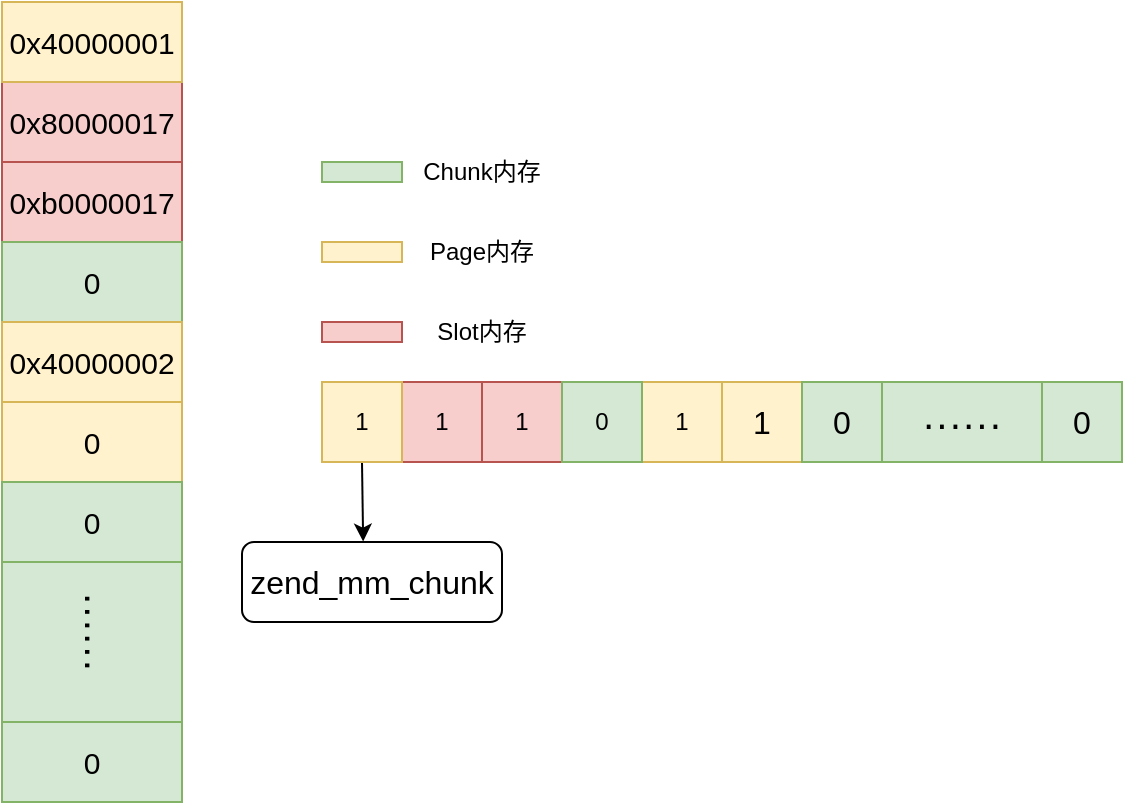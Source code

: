 <mxfile>
    <diagram id="4Jze_hzFDNwxFae50Id3" name="第 1 页">
        <mxGraphModel dx="1041" dy="776" grid="1" gridSize="10" guides="1" tooltips="1" connect="1" arrows="1" fold="1" page="1" pageScale="1" pageWidth="827" pageHeight="1169" math="0" shadow="0">
            <root>
                <mxCell id="oKTXekkRCpzwNlFi2FN4-0"/>
                <mxCell id="oKTXekkRCpzwNlFi2FN4-1" parent="oKTXekkRCpzwNlFi2FN4-0"/>
                <mxCell id="1iDzuO-TrrPiDx_5uFJy-0" value="" style="rounded=0;whiteSpace=wrap;html=1;fillColor=#d5e8d4;strokeColor=#82b366;" vertex="1" parent="oKTXekkRCpzwNlFi2FN4-1">
                    <mxGeometry x="320" y="360" width="240" height="40" as="geometry"/>
                </mxCell>
                <mxCell id="1iDzuO-TrrPiDx_5uFJy-1" value="" style="rounded=0;whiteSpace=wrap;html=1;fillColor=#d5e8d4;strokeColor=#82b366;" vertex="1" parent="oKTXekkRCpzwNlFi2FN4-1">
                    <mxGeometry x="280" y="250" width="40" height="10" as="geometry"/>
                </mxCell>
                <mxCell id="1iDzuO-TrrPiDx_5uFJy-2" value="1" style="rounded=0;whiteSpace=wrap;html=1;fillColor=#f8cecc;strokeColor=#b85450;" vertex="1" parent="oKTXekkRCpzwNlFi2FN4-1">
                    <mxGeometry x="320" y="360" width="40" height="40" as="geometry"/>
                </mxCell>
                <mxCell id="1iDzuO-TrrPiDx_5uFJy-3" value="1" style="rounded=0;whiteSpace=wrap;html=1;fillColor=#f8cecc;strokeColor=#b85450;" vertex="1" parent="oKTXekkRCpzwNlFi2FN4-1">
                    <mxGeometry x="360" y="360" width="40" height="40" as="geometry"/>
                </mxCell>
                <mxCell id="1iDzuO-TrrPiDx_5uFJy-4" value="1" style="rounded=0;whiteSpace=wrap;html=1;fillColor=#fff2cc;strokeColor=#d6b656;" vertex="1" parent="oKTXekkRCpzwNlFi2FN4-1">
                    <mxGeometry x="440" y="360" width="40" height="40" as="geometry"/>
                </mxCell>
                <mxCell id="1iDzuO-TrrPiDx_5uFJy-5" value="Chunk内存" style="text;html=1;strokeColor=none;fillColor=none;align=center;verticalAlign=middle;whiteSpace=wrap;rounded=0;" vertex="1" parent="oKTXekkRCpzwNlFi2FN4-1">
                    <mxGeometry x="300" y="240" width="120" height="30" as="geometry"/>
                </mxCell>
                <mxCell id="1iDzuO-TrrPiDx_5uFJy-6" value="" style="rounded=0;whiteSpace=wrap;html=1;fillColor=#f8cecc;strokeColor=#b85450;" vertex="1" parent="oKTXekkRCpzwNlFi2FN4-1">
                    <mxGeometry x="280" y="330" width="40" height="10" as="geometry"/>
                </mxCell>
                <mxCell id="1iDzuO-TrrPiDx_5uFJy-7" value="" style="rounded=0;whiteSpace=wrap;html=1;fillColor=#fff2cc;strokeColor=#d6b656;" vertex="1" parent="oKTXekkRCpzwNlFi2FN4-1">
                    <mxGeometry x="280" y="290" width="40" height="10" as="geometry"/>
                </mxCell>
                <mxCell id="1iDzuO-TrrPiDx_5uFJy-8" value="Page内存" style="text;html=1;strokeColor=none;fillColor=none;align=center;verticalAlign=middle;whiteSpace=wrap;rounded=0;" vertex="1" parent="oKTXekkRCpzwNlFi2FN4-1">
                    <mxGeometry x="300" y="280" width="120" height="30" as="geometry"/>
                </mxCell>
                <mxCell id="1iDzuO-TrrPiDx_5uFJy-9" value="Slot内存" style="text;html=1;strokeColor=none;fillColor=none;align=center;verticalAlign=middle;whiteSpace=wrap;rounded=0;" vertex="1" parent="oKTXekkRCpzwNlFi2FN4-1">
                    <mxGeometry x="300" y="320" width="120" height="30" as="geometry"/>
                </mxCell>
                <mxCell id="1iDzuO-TrrPiDx_5uFJy-10" value="" style="rounded=0;whiteSpace=wrap;html=1;" vertex="1" parent="oKTXekkRCpzwNlFi2FN4-1">
                    <mxGeometry x="120" y="210" width="80" height="240" as="geometry"/>
                </mxCell>
                <mxCell id="1iDzuO-TrrPiDx_5uFJy-11" value="&lt;font style=&quot;font-size: 15px&quot;&gt;0x80000017&lt;/font&gt;" style="rounded=0;whiteSpace=wrap;html=1;fillColor=#f8cecc;strokeColor=#b85450;" vertex="1" parent="oKTXekkRCpzwNlFi2FN4-1">
                    <mxGeometry x="120" y="210" width="90" height="40" as="geometry"/>
                </mxCell>
                <mxCell id="1iDzuO-TrrPiDx_5uFJy-12" value="0xb0000017" style="rounded=0;whiteSpace=wrap;html=1;fontSize=15;fillColor=#f8cecc;strokeColor=#b85450;" vertex="1" parent="oKTXekkRCpzwNlFi2FN4-1">
                    <mxGeometry x="120" y="250" width="90" height="40" as="geometry"/>
                </mxCell>
                <mxCell id="1iDzuO-TrrPiDx_5uFJy-13" value="0" style="rounded=0;whiteSpace=wrap;html=1;fontSize=15;fillColor=#d5e8d4;strokeColor=#82b366;" vertex="1" parent="oKTXekkRCpzwNlFi2FN4-1">
                    <mxGeometry x="120" y="290" width="90" height="40" as="geometry"/>
                </mxCell>
                <mxCell id="1iDzuO-TrrPiDx_5uFJy-14" value="0x40000002" style="rounded=0;whiteSpace=wrap;html=1;fontSize=15;fillColor=#fff2cc;strokeColor=#d6b656;" vertex="1" parent="oKTXekkRCpzwNlFi2FN4-1">
                    <mxGeometry x="120" y="330" width="90" height="40" as="geometry"/>
                </mxCell>
                <mxCell id="1iDzuO-TrrPiDx_5uFJy-15" value="0" style="rounded=0;whiteSpace=wrap;html=1;fontSize=15;fillColor=#fff2cc;strokeColor=#d6b656;" vertex="1" parent="oKTXekkRCpzwNlFi2FN4-1">
                    <mxGeometry x="120" y="370" width="90" height="40" as="geometry"/>
                </mxCell>
                <mxCell id="1iDzuO-TrrPiDx_5uFJy-16" value="0" style="rounded=0;whiteSpace=wrap;html=1;fontSize=15;fillColor=#d5e8d4;strokeColor=#82b366;" vertex="1" parent="oKTXekkRCpzwNlFi2FN4-1">
                    <mxGeometry x="120" y="410" width="90" height="40" as="geometry"/>
                </mxCell>
                <mxCell id="1iDzuO-TrrPiDx_5uFJy-17" value="1" style="whiteSpace=wrap;html=1;aspect=fixed;fontSize=16;fillColor=#fff2cc;strokeColor=#d6b656;" vertex="1" parent="oKTXekkRCpzwNlFi2FN4-1">
                    <mxGeometry x="480" y="360" width="40" height="40" as="geometry"/>
                </mxCell>
                <mxCell id="1iDzuO-TrrPiDx_5uFJy-18" value="0" style="rounded=0;whiteSpace=wrap;html=1;fillColor=#d5e8d4;strokeColor=#82b366;" vertex="1" parent="oKTXekkRCpzwNlFi2FN4-1">
                    <mxGeometry x="400" y="360" width="40" height="40" as="geometry"/>
                </mxCell>
                <mxCell id="1iDzuO-TrrPiDx_5uFJy-19" value="0" style="whiteSpace=wrap;html=1;aspect=fixed;fontSize=16;fillColor=#d5e8d4;strokeColor=#82b366;" vertex="1" parent="oKTXekkRCpzwNlFi2FN4-1">
                    <mxGeometry x="520" y="360" width="40" height="40" as="geometry"/>
                </mxCell>
                <mxCell id="1iDzuO-TrrPiDx_5uFJy-20" style="edgeStyle=none;html=1;exitX=0.5;exitY=1;exitDx=0;exitDy=0;entryX=0.466;entryY=-0.005;entryDx=0;entryDy=0;entryPerimeter=0;fontSize=16;" edge="1" parent="oKTXekkRCpzwNlFi2FN4-1" source="1iDzuO-TrrPiDx_5uFJy-21" target="1iDzuO-TrrPiDx_5uFJy-23">
                    <mxGeometry relative="1" as="geometry"/>
                </mxCell>
                <mxCell id="1iDzuO-TrrPiDx_5uFJy-21" value="1" style="rounded=0;whiteSpace=wrap;html=1;fillColor=#fff2cc;strokeColor=#d6b656;" vertex="1" parent="oKTXekkRCpzwNlFi2FN4-1">
                    <mxGeometry x="280" y="360" width="40" height="40" as="geometry"/>
                </mxCell>
                <mxCell id="1iDzuO-TrrPiDx_5uFJy-22" value="0x40000001" style="rounded=0;whiteSpace=wrap;html=1;fontSize=15;fillColor=#fff2cc;strokeColor=#d6b656;" vertex="1" parent="oKTXekkRCpzwNlFi2FN4-1">
                    <mxGeometry x="120" y="170" width="90" height="40" as="geometry"/>
                </mxCell>
                <mxCell id="1iDzuO-TrrPiDx_5uFJy-23" value="zend_mm_chunk" style="rounded=1;whiteSpace=wrap;html=1;fontSize=16;" vertex="1" parent="oKTXekkRCpzwNlFi2FN4-1">
                    <mxGeometry x="240" y="440" width="130" height="40" as="geometry"/>
                </mxCell>
                <mxCell id="1iDzuO-TrrPiDx_5uFJy-24" value="0" style="rounded=0;whiteSpace=wrap;html=1;fontSize=15;fillColor=#d5e8d4;strokeColor=#82b366;" vertex="1" parent="oKTXekkRCpzwNlFi2FN4-1">
                    <mxGeometry x="120" y="530" width="90" height="40" as="geometry"/>
                </mxCell>
                <mxCell id="1iDzuO-TrrPiDx_5uFJy-25" value="" style="rounded=0;whiteSpace=wrap;html=1;fontSize=16;fillColor=#d5e8d4;strokeColor=#82b366;" vertex="1" parent="oKTXekkRCpzwNlFi2FN4-1">
                    <mxGeometry x="120" y="450" width="90" height="80" as="geometry"/>
                </mxCell>
                <mxCell id="1iDzuO-TrrPiDx_5uFJy-26" value="&lt;font style=&quot;font-size: 20px&quot;&gt;······&lt;/font&gt;" style="text;html=1;strokeColor=none;fillColor=none;align=center;verticalAlign=middle;whiteSpace=wrap;rounded=0;fontSize=16;rotation=90;" vertex="1" parent="oKTXekkRCpzwNlFi2FN4-1">
                    <mxGeometry x="135" y="460" width="60" height="50" as="geometry"/>
                </mxCell>
                <mxCell id="1iDzuO-TrrPiDx_5uFJy-27" value="······" style="rounded=0;whiteSpace=wrap;html=1;fontSize=20;fillColor=#d5e8d4;strokeColor=#82b366;" vertex="1" parent="oKTXekkRCpzwNlFi2FN4-1">
                    <mxGeometry x="560" y="360" width="80" height="40" as="geometry"/>
                </mxCell>
                <mxCell id="1iDzuO-TrrPiDx_5uFJy-28" value="0" style="whiteSpace=wrap;html=1;aspect=fixed;fontSize=16;fillColor=#d5e8d4;strokeColor=#82b366;" vertex="1" parent="oKTXekkRCpzwNlFi2FN4-1">
                    <mxGeometry x="640" y="360" width="40" height="40" as="geometry"/>
                </mxCell>
            </root>
        </mxGraphModel>
    </diagram>
    <diagram id="srqvcAy_XOMKUpoQb4qz" name="第 2 页">
        <mxGraphModel dx="1041" dy="776" grid="1" gridSize="10" guides="1" tooltips="1" connect="1" arrows="1" fold="1" page="1" pageScale="1" pageWidth="827" pageHeight="1169" math="0" shadow="0">
            <root>
                <mxCell id="mBV_9iGOerFN8RgRmnWN-0"/>
                <mxCell id="mBV_9iGOerFN8RgRmnWN-1" parent="mBV_9iGOerFN8RgRmnWN-0"/>
                <mxCell id="ydSMaud5VAtaV8yBInLQ-0" value="&amp;nbsp; &amp;nbsp; &amp;nbsp; &amp;nbsp; &amp;nbsp; &amp;nbsp;······" style="rounded=0;whiteSpace=wrap;html=1;shadow=0;sketch=0;fontFamily=Comic Sans MS;fontSize=15;fontColor=#000000;fillColor=#FFFFFF;" parent="mBV_9iGOerFN8RgRmnWN-1" vertex="1">
                    <mxGeometry x="160" y="360" width="430" height="40" as="geometry"/>
                </mxCell>
                <mxCell id="ydSMaud5VAtaV8yBInLQ-1" value="0" style="rounded=0;whiteSpace=wrap;html=1;shadow=0;sketch=0;fontFamily=Comic Sans MS;fontSize=15;fontColor=#000000;fillColor=#FFFFFF;" parent="mBV_9iGOerFN8RgRmnWN-1" vertex="1">
                    <mxGeometry x="160" y="360" width="40" height="40" as="geometry"/>
                </mxCell>
                <mxCell id="ydSMaud5VAtaV8yBInLQ-2" value="1" style="rounded=0;whiteSpace=wrap;html=1;shadow=0;sketch=0;fontFamily=Comic Sans MS;fontSize=15;fontColor=#000000;fillColor=#FFFFFF;" parent="mBV_9iGOerFN8RgRmnWN-1" vertex="1">
                    <mxGeometry x="200" y="360" width="40" height="40" as="geometry"/>
                </mxCell>
                <mxCell id="ydSMaud5VAtaV8yBInLQ-3" value="0" style="rounded=0;whiteSpace=wrap;html=1;shadow=0;sketch=0;fontFamily=Comic Sans MS;fontSize=15;fontColor=#000000;fillColor=#FFFFFF;" parent="mBV_9iGOerFN8RgRmnWN-1" vertex="1">
                    <mxGeometry x="560" y="360" width="40" height="40" as="geometry"/>
                </mxCell>
                <mxCell id="ydSMaud5VAtaV8yBInLQ-4" value="0" style="rounded=0;whiteSpace=wrap;html=1;shadow=0;sketch=0;fontFamily=Comic Sans MS;fontSize=15;fontColor=#000000;fillColor=#FFFFFF;" parent="mBV_9iGOerFN8RgRmnWN-1" vertex="1">
                    <mxGeometry x="520" y="360" width="40" height="40" as="geometry"/>
                </mxCell>
                <mxCell id="ydSMaud5VAtaV8yBInLQ-5" value="0" style="rounded=0;whiteSpace=wrap;html=1;shadow=0;sketch=0;fontFamily=Comic Sans MS;fontSize=15;fontColor=#000000;fillColor=#FFFFFF;" parent="mBV_9iGOerFN8RgRmnWN-1" vertex="1">
                    <mxGeometry x="240" y="360" width="40" height="40" as="geometry"/>
                </mxCell>
                <mxCell id="ydSMaud5VAtaV8yBInLQ-6" value="0" style="rounded=0;whiteSpace=wrap;html=1;shadow=0;sketch=0;fontFamily=Comic Sans MS;fontSize=15;fontColor=#000000;fillColor=#FFFFFF;" parent="mBV_9iGOerFN8RgRmnWN-1" vertex="1">
                    <mxGeometry x="440" y="360" width="40" height="40" as="geometry"/>
                </mxCell>
                <mxCell id="ydSMaud5VAtaV8yBInLQ-7" value="1" style="rounded=0;whiteSpace=wrap;html=1;shadow=0;sketch=0;fontFamily=Comic Sans MS;fontSize=15;fontColor=#000000;fillColor=#FFFFFF;" parent="mBV_9iGOerFN8RgRmnWN-1" vertex="1">
                    <mxGeometry x="480" y="360" width="40" height="40" as="geometry"/>
                </mxCell>
                <mxCell id="ydSMaud5VAtaV8yBInLQ-8" value="0" style="rounded=0;whiteSpace=wrap;html=1;shadow=0;sketch=0;fontFamily=Comic Sans MS;fontSize=15;fontColor=#000000;fillColor=#FFFFFF;" parent="mBV_9iGOerFN8RgRmnWN-1" vertex="1">
                    <mxGeometry x="280" y="360" width="40" height="40" as="geometry"/>
                </mxCell>
                <mxCell id="ydSMaud5VAtaV8yBInLQ-9" value="ChunkObject-&amp;gt;free_map" style="text;html=1;strokeColor=none;fillColor=none;align=center;verticalAlign=middle;whiteSpace=wrap;rounded=0;shadow=0;sketch=0;fontFamily=Comic Sans MS;fontSize=14;fontColor=#000000;" parent="mBV_9iGOerFN8RgRmnWN-1" vertex="1">
                    <mxGeometry x="280" y="410" width="220" height="40" as="geometry"/>
                </mxCell>
                <mxCell id="ydSMaud5VAtaV8yBInLQ-10" value="1" style="rounded=0;whiteSpace=wrap;html=1;shadow=0;sketch=0;fontFamily=Comic Sans MS;fontSize=15;fontColor=#000000;fillColor=#FFFFFF;" parent="mBV_9iGOerFN8RgRmnWN-1" vertex="1">
                    <mxGeometry x="320" y="360" width="40" height="40" as="geometry"/>
                </mxCell>
                <mxCell id="PNkYK8_hubM2AB65ntFK-0" value="*next" style="rounded=0;whiteSpace=wrap;html=1;fillColor=#fff2cc;strokeColor=#d6b656;" vertex="1" parent="mBV_9iGOerFN8RgRmnWN-1">
                    <mxGeometry x="340" y="130" width="40" height="40" as="geometry"/>
                </mxCell>
                <mxCell id="PNkYK8_hubM2AB65ntFK-1" style="edgeStyle=none;html=1;exitX=1;exitY=0.5;exitDx=0;exitDy=0;entryX=0;entryY=0.5;entryDx=0;entryDy=0;fontSize=15;" edge="1" parent="mBV_9iGOerFN8RgRmnWN-1" source="PNkYK8_hubM2AB65ntFK-2" target="PNkYK8_hubM2AB65ntFK-3">
                    <mxGeometry relative="1" as="geometry"/>
                </mxCell>
                <mxCell id="PNkYK8_hubM2AB65ntFK-2" value="*next" style="rounded=0;whiteSpace=wrap;html=1;fillColor=#fff2cc;strokeColor=#d6b656;" vertex="1" parent="mBV_9iGOerFN8RgRmnWN-1">
                    <mxGeometry x="420" y="130" width="40" height="40" as="geometry"/>
                </mxCell>
                <mxCell id="PNkYK8_hubM2AB65ntFK-3" value="*next" style="rounded=0;whiteSpace=wrap;html=1;fillColor=#fff2cc;strokeColor=#d6b656;" vertex="1" parent="mBV_9iGOerFN8RgRmnWN-1">
                    <mxGeometry x="500" y="130" width="40" height="40" as="geometry"/>
                </mxCell>
                <mxCell id="PNkYK8_hubM2AB65ntFK-4" value="" style="endArrow=classic;html=1;fontSize=15;entryX=0;entryY=0.5;entryDx=0;entryDy=0;exitX=1;exitY=0.5;exitDx=0;exitDy=0;" edge="1" parent="mBV_9iGOerFN8RgRmnWN-1" source="PNkYK8_hubM2AB65ntFK-0" target="PNkYK8_hubM2AB65ntFK-2">
                    <mxGeometry width="50" height="50" relative="1" as="geometry">
                        <mxPoint x="360" y="180" as="sourcePoint"/>
                        <mxPoint x="410" y="130" as="targetPoint"/>
                    </mxGeometry>
                </mxCell>
                <mxCell id="PNkYK8_hubM2AB65ntFK-5" value="free_slot[]" style="text;html=1;strokeColor=none;fillColor=none;align=center;verticalAlign=middle;whiteSpace=wrap;rounded=0;fontSize=15;" vertex="1" parent="mBV_9iGOerFN8RgRmnWN-1">
                    <mxGeometry x="160" y="185" width="80" height="30" as="geometry"/>
                </mxCell>
                <mxCell id="PNkYK8_hubM2AB65ntFK-6" value="*next" style="rounded=0;whiteSpace=wrap;html=1;fillColor=#fff2cc;strokeColor=#d6b656;" vertex="1" parent="mBV_9iGOerFN8RgRmnWN-1">
                    <mxGeometry x="340" y="180" width="40" height="40" as="geometry"/>
                </mxCell>
                <mxCell id="PNkYK8_hubM2AB65ntFK-7" style="edgeStyle=none;html=1;exitX=1;exitY=0.5;exitDx=0;exitDy=0;entryX=0;entryY=0.5;entryDx=0;entryDy=0;fontSize=15;" edge="1" parent="mBV_9iGOerFN8RgRmnWN-1" source="PNkYK8_hubM2AB65ntFK-8" target="PNkYK8_hubM2AB65ntFK-9">
                    <mxGeometry relative="1" as="geometry"/>
                </mxCell>
                <mxCell id="PNkYK8_hubM2AB65ntFK-8" value="*next" style="rounded=0;whiteSpace=wrap;html=1;fillColor=#fff2cc;strokeColor=#d6b656;" vertex="1" parent="mBV_9iGOerFN8RgRmnWN-1">
                    <mxGeometry x="420" y="180" width="40" height="40" as="geometry"/>
                </mxCell>
                <mxCell id="PNkYK8_hubM2AB65ntFK-9" value="*next" style="rounded=0;whiteSpace=wrap;html=1;fillColor=#fff2cc;strokeColor=#d6b656;" vertex="1" parent="mBV_9iGOerFN8RgRmnWN-1">
                    <mxGeometry x="500" y="180" width="40" height="40" as="geometry"/>
                </mxCell>
                <mxCell id="PNkYK8_hubM2AB65ntFK-10" value="" style="endArrow=classic;html=1;fontSize=15;entryX=0;entryY=0.5;entryDx=0;entryDy=0;exitX=1;exitY=0.5;exitDx=0;exitDy=0;" edge="1" parent="mBV_9iGOerFN8RgRmnWN-1" source="PNkYK8_hubM2AB65ntFK-6" target="PNkYK8_hubM2AB65ntFK-8">
                    <mxGeometry width="50" height="50" relative="1" as="geometry">
                        <mxPoint x="360" y="230" as="sourcePoint"/>
                        <mxPoint x="410" y="180" as="targetPoint"/>
                    </mxGeometry>
                </mxCell>
                <mxCell id="PNkYK8_hubM2AB65ntFK-11" value="*next" style="rounded=0;whiteSpace=wrap;html=1;fillColor=#fff2cc;strokeColor=#d6b656;" vertex="1" parent="mBV_9iGOerFN8RgRmnWN-1">
                    <mxGeometry x="340" y="230" width="40" height="40" as="geometry"/>
                </mxCell>
                <mxCell id="PNkYK8_hubM2AB65ntFK-12" style="edgeStyle=none;html=1;exitX=1;exitY=0.5;exitDx=0;exitDy=0;entryX=0;entryY=0.5;entryDx=0;entryDy=0;fontSize=15;" edge="1" parent="mBV_9iGOerFN8RgRmnWN-1" source="PNkYK8_hubM2AB65ntFK-13" target="PNkYK8_hubM2AB65ntFK-14">
                    <mxGeometry relative="1" as="geometry"/>
                </mxCell>
                <mxCell id="PNkYK8_hubM2AB65ntFK-13" value="*next" style="rounded=0;whiteSpace=wrap;html=1;fillColor=#fff2cc;strokeColor=#d6b656;" vertex="1" parent="mBV_9iGOerFN8RgRmnWN-1">
                    <mxGeometry x="420" y="230" width="40" height="40" as="geometry"/>
                </mxCell>
                <mxCell id="PNkYK8_hubM2AB65ntFK-14" value="*next" style="rounded=0;whiteSpace=wrap;html=1;fillColor=#fff2cc;strokeColor=#d6b656;" vertex="1" parent="mBV_9iGOerFN8RgRmnWN-1">
                    <mxGeometry x="500" y="230" width="40" height="40" as="geometry"/>
                </mxCell>
                <mxCell id="PNkYK8_hubM2AB65ntFK-15" value="" style="endArrow=classic;html=1;fontSize=15;entryX=0;entryY=0.5;entryDx=0;entryDy=0;exitX=1;exitY=0.5;exitDx=0;exitDy=0;" edge="1" parent="mBV_9iGOerFN8RgRmnWN-1" source="PNkYK8_hubM2AB65ntFK-11" target="PNkYK8_hubM2AB65ntFK-13">
                    <mxGeometry width="50" height="50" relative="1" as="geometry">
                        <mxPoint x="360" y="280" as="sourcePoint"/>
                        <mxPoint x="410" y="230" as="targetPoint"/>
                    </mxGeometry>
                </mxCell>
                <mxCell id="PNkYK8_hubM2AB65ntFK-16" value="&lt;font style=&quot;font-size: 10px&quot;&gt;8Byte&lt;/font&gt;" style="text;html=1;strokeColor=none;fillColor=none;align=center;verticalAlign=middle;whiteSpace=wrap;rounded=0;fontSize=15;" vertex="1" parent="mBV_9iGOerFN8RgRmnWN-1">
                    <mxGeometry x="270" y="135" width="60" height="30" as="geometry"/>
                </mxCell>
                <mxCell id="PNkYK8_hubM2AB65ntFK-17" value="&lt;font style=&quot;font-size: 10px&quot;&gt;16Byte&lt;/font&gt;" style="text;html=1;strokeColor=none;fillColor=none;align=center;verticalAlign=middle;whiteSpace=wrap;rounded=0;fontSize=15;" vertex="1" parent="mBV_9iGOerFN8RgRmnWN-1">
                    <mxGeometry x="270" y="185" width="60" height="30" as="geometry"/>
                </mxCell>
                <mxCell id="PNkYK8_hubM2AB65ntFK-18" value="&lt;font style=&quot;font-size: 10px&quot;&gt;3072Byte&lt;/font&gt;" style="text;html=1;strokeColor=none;fillColor=none;align=center;verticalAlign=middle;whiteSpace=wrap;rounded=0;fontSize=15;" vertex="1" parent="mBV_9iGOerFN8RgRmnWN-1">
                    <mxGeometry x="270" y="235" width="60" height="30" as="geometry"/>
                </mxCell>
                <mxCell id="PNkYK8_hubM2AB65ntFK-19" value="" style="shape=curlyBracket;whiteSpace=wrap;html=1;rounded=1;fontSize=10;fillColor=#FFFFFF;size=0;" vertex="1" parent="mBV_9iGOerFN8RgRmnWN-1">
                    <mxGeometry x="250" y="130" width="20" height="140" as="geometry"/>
                </mxCell>
                <mxCell id="PNkYK8_hubM2AB65ntFK-20" value="&lt;font style=&quot;font-size: 19px&quot;&gt;···&lt;/font&gt;" style="text;html=1;strokeColor=none;fillColor=none;align=center;verticalAlign=middle;whiteSpace=wrap;rounded=0;fontSize=10;rotation=90;" vertex="1" parent="mBV_9iGOerFN8RgRmnWN-1">
                    <mxGeometry x="280" y="215" width="40" height="30" as="geometry"/>
                </mxCell>
                <mxCell id="KCC2_ul8zneKP2wQwgm3-0" value="*huge_list：" style="text;html=1;strokeColor=none;fillColor=none;align=center;verticalAlign=middle;whiteSpace=wrap;rounded=0;fontSize=16;" vertex="1" parent="mBV_9iGOerFN8RgRmnWN-1">
                    <mxGeometry x="180" y="545" width="90" height="30" as="geometry"/>
                </mxCell>
                <mxCell id="KCC2_ul8zneKP2wQwgm3-1" style="edgeStyle=none;html=1;exitX=1;exitY=0.5;exitDx=0;exitDy=0;entryX=0;entryY=0.5;entryDx=0;entryDy=0;fontSize=16;" edge="1" parent="mBV_9iGOerFN8RgRmnWN-1" source="KCC2_ul8zneKP2wQwgm3-2" target="KCC2_ul8zneKP2wQwgm3-5">
                    <mxGeometry relative="1" as="geometry"/>
                </mxCell>
                <mxCell id="KCC2_ul8zneKP2wQwgm3-2" value="*ptr&lt;br&gt;size&lt;br&gt;*next" style="rounded=0;whiteSpace=wrap;html=1;fontSize=16;fillColor=#fff2cc;strokeColor=#d6b656;" vertex="1" parent="mBV_9iGOerFN8RgRmnWN-1">
                    <mxGeometry x="280" y="520" width="80" height="80" as="geometry"/>
                </mxCell>
                <mxCell id="KCC2_ul8zneKP2wQwgm3-3" value="*ptr&lt;br&gt;size&lt;br&gt;*next" style="rounded=0;whiteSpace=wrap;html=1;fontSize=16;fillColor=#fff2cc;strokeColor=#d6b656;" vertex="1" parent="mBV_9iGOerFN8RgRmnWN-1">
                    <mxGeometry x="520" y="520" width="80" height="80" as="geometry"/>
                </mxCell>
                <mxCell id="KCC2_ul8zneKP2wQwgm3-4" style="edgeStyle=none;html=1;exitX=1;exitY=0.5;exitDx=0;exitDy=0;entryX=0;entryY=0.5;entryDx=0;entryDy=0;fontSize=16;" edge="1" parent="mBV_9iGOerFN8RgRmnWN-1" source="KCC2_ul8zneKP2wQwgm3-5" target="KCC2_ul8zneKP2wQwgm3-3">
                    <mxGeometry relative="1" as="geometry"/>
                </mxCell>
                <mxCell id="KCC2_ul8zneKP2wQwgm3-5" value="*ptr&lt;br&gt;size&lt;br&gt;*next" style="rounded=0;whiteSpace=wrap;html=1;fontSize=16;fillColor=#fff2cc;strokeColor=#d6b656;" vertex="1" parent="mBV_9iGOerFN8RgRmnWN-1">
                    <mxGeometry x="400" y="520" width="80" height="80" as="geometry"/>
                </mxCell>
            </root>
        </mxGraphModel>
    </diagram>
    <diagram id="8I2nmrFYRZc-3gVUDwtx" name="第 3 页">
        <mxGraphModel dx="1041" dy="776" grid="1" gridSize="10" guides="1" tooltips="1" connect="1" arrows="1" fold="1" page="1" pageScale="1" pageWidth="827" pageHeight="1169" math="0" shadow="0">
            <root>
                <mxCell id="l7lGgiRc8v5T809vgciw-0"/>
                <mxCell id="l7lGgiRc8v5T809vgciw-1" parent="l7lGgiRc8v5T809vgciw-0"/>
                <mxCell id="wD5y8WujlCadxW_Rax-G-0" value="*main_chunk" style="rounded=0;whiteSpace=wrap;html=1;fontSize=16;fillColor=#fff2cc;strokeColor=#d6b656;" vertex="1" parent="l7lGgiRc8v5T809vgciw-1">
                    <mxGeometry x="374" y="770" width="160" height="60" as="geometry"/>
                </mxCell>
                <mxCell id="wD5y8WujlCadxW_Rax-G-1" value="chunk" style="rounded=0;whiteSpace=wrap;html=1;fontSize=16;fillColor=#fff2cc;strokeColor=#d6b656;" vertex="1" parent="l7lGgiRc8v5T809vgciw-1">
                    <mxGeometry x="510" y="690" width="160" height="60" as="geometry"/>
                </mxCell>
                <mxCell id="wD5y8WujlCadxW_Rax-G-2" value="chunk" style="rounded=0;whiteSpace=wrap;html=1;fontSize=16;fillColor=#fff2cc;strokeColor=#d6b656;" vertex="1" parent="l7lGgiRc8v5T809vgciw-1">
                    <mxGeometry x="220" y="690" width="160" height="60" as="geometry"/>
                </mxCell>
                <mxCell id="wD5y8WujlCadxW_Rax-G-3" value="" style="edgeStyle=segmentEdgeStyle;endArrow=classic;html=1;fontSize=16;exitX=0.997;exitY=0.329;exitDx=0;exitDy=0;exitPerimeter=0;entryX=0.438;entryY=1.002;entryDx=0;entryDy=0;entryPerimeter=0;" edge="1" parent="l7lGgiRc8v5T809vgciw-1" source="wD5y8WujlCadxW_Rax-G-0" target="wD5y8WujlCadxW_Rax-G-1">
                    <mxGeometry width="50" height="50" relative="1" as="geometry">
                        <mxPoint x="534" y="800" as="sourcePoint"/>
                        <mxPoint x="584" y="750" as="targetPoint"/>
                        <Array as="points">
                            <mxPoint x="580" y="790"/>
                            <mxPoint x="580" y="750"/>
                        </Array>
                    </mxGeometry>
                </mxCell>
                <mxCell id="wD5y8WujlCadxW_Rax-G-4" value="" style="edgeStyle=segmentEdgeStyle;endArrow=classic;html=1;fontSize=16;exitX=0.002;exitY=0.344;exitDx=0;exitDy=0;exitPerimeter=0;" edge="1" parent="l7lGgiRc8v5T809vgciw-1" source="wD5y8WujlCadxW_Rax-G-0">
                    <mxGeometry width="50" height="50" relative="1" as="geometry">
                        <mxPoint x="370" y="800" as="sourcePoint"/>
                        <mxPoint x="320" y="750" as="targetPoint"/>
                        <Array as="points">
                            <mxPoint x="320" y="791"/>
                        </Array>
                    </mxGeometry>
                </mxCell>
                <mxCell id="wD5y8WujlCadxW_Rax-G-5" value="" style="edgeStyle=segmentEdgeStyle;endArrow=classic;html=1;fontSize=16;entryX=0;entryY=0.5;entryDx=0;entryDy=0;exitX=0.564;exitY=1;exitDx=0;exitDy=0;exitPerimeter=0;" edge="1" parent="l7lGgiRc8v5T809vgciw-1" source="wD5y8WujlCadxW_Rax-G-2" target="wD5y8WujlCadxW_Rax-G-0">
                    <mxGeometry width="50" height="50" relative="1" as="geometry">
                        <mxPoint x="240" y="850" as="sourcePoint"/>
                        <mxPoint x="290" y="800" as="targetPoint"/>
                        <Array as="points">
                            <mxPoint x="310" y="752"/>
                            <mxPoint x="310" y="752"/>
                            <mxPoint x="310" y="800"/>
                        </Array>
                    </mxGeometry>
                </mxCell>
                <mxCell id="wD5y8WujlCadxW_Rax-G-6" value="" style="edgeStyle=segmentEdgeStyle;endArrow=classic;html=1;fontSize=16;exitX=0.5;exitY=1;exitDx=0;exitDy=0;entryX=0.5;entryY=1;entryDx=0;entryDy=0;" edge="1" parent="l7lGgiRc8v5T809vgciw-1" source="wD5y8WujlCadxW_Rax-G-1">
                    <mxGeometry width="50" height="50" relative="1" as="geometry">
                        <mxPoint x="584.48" y="760" as="sourcePoint"/>
                        <mxPoint x="534" y="799.74" as="targetPoint"/>
                        <Array as="points">
                            <mxPoint x="590" y="800"/>
                        </Array>
                    </mxGeometry>
                </mxCell>
                <mxCell id="wD5y8WujlCadxW_Rax-G-7" value="" style="endArrow=classic;html=1;fontSize=16;entryX=-0.008;entryY=0.491;entryDx=0;entryDy=0;entryPerimeter=0;" edge="1" parent="l7lGgiRc8v5T809vgciw-1" target="wD5y8WujlCadxW_Rax-G-1">
                    <mxGeometry width="50" height="50" relative="1" as="geometry">
                        <mxPoint x="380" y="720" as="sourcePoint"/>
                        <mxPoint x="430" y="670" as="targetPoint"/>
                    </mxGeometry>
                </mxCell>
                <mxCell id="wD5y8WujlCadxW_Rax-G-8" value="" style="endArrow=classic;html=1;fontSize=16;entryX=1.012;entryY=0.658;entryDx=0;entryDy=0;entryPerimeter=0;exitX=0;exitY=0.658;exitDx=0;exitDy=0;exitPerimeter=0;" edge="1" parent="l7lGgiRc8v5T809vgciw-1" source="wD5y8WujlCadxW_Rax-G-1" target="wD5y8WujlCadxW_Rax-G-2">
                    <mxGeometry width="50" height="50" relative="1" as="geometry">
                        <mxPoint x="450" y="780" as="sourcePoint"/>
                        <mxPoint x="500" y="730" as="targetPoint"/>
                    </mxGeometry>
                </mxCell>
            </root>
        </mxGraphModel>
    </diagram>
    <diagram id="QkOuXCsTt7d1fsGLMgMI" name="第 4 页">
        <mxGraphModel dx="833" dy="621" grid="1" gridSize="10" guides="1" tooltips="1" connect="1" arrows="1" fold="1" page="1" pageScale="1" pageWidth="827" pageHeight="1169" math="0" shadow="0">
            <root>
                <mxCell id="Nyumyns1YTZ08KL40Y2l-0"/>
                <mxCell id="Nyumyns1YTZ08KL40Y2l-1" parent="Nyumyns1YTZ08KL40Y2l-0"/>
                <mxCell id="9hxtUFgUc_9Nkhq-K--X-16" value="" style="rounded=0;whiteSpace=wrap;html=1;fillColor=#d5e8d4;strokeColor=#82b366;" vertex="1" parent="Nyumyns1YTZ08KL40Y2l-1">
                    <mxGeometry x="320" y="360" width="240" height="40" as="geometry"/>
                </mxCell>
                <mxCell id="9hxtUFgUc_9Nkhq-K--X-17" value="" style="rounded=0;whiteSpace=wrap;html=1;fillColor=#d5e8d4;strokeColor=#82b366;" vertex="1" parent="Nyumyns1YTZ08KL40Y2l-1">
                    <mxGeometry x="280" y="250" width="40" height="10" as="geometry"/>
                </mxCell>
                <mxCell id="9hxtUFgUc_9Nkhq-K--X-18" value="1" style="rounded=0;whiteSpace=wrap;html=1;fillColor=#f8cecc;strokeColor=#b85450;" vertex="1" parent="Nyumyns1YTZ08KL40Y2l-1">
                    <mxGeometry x="320" y="360" width="40" height="40" as="geometry"/>
                </mxCell>
                <mxCell id="9hxtUFgUc_9Nkhq-K--X-19" value="1" style="rounded=0;whiteSpace=wrap;html=1;fillColor=#f8cecc;strokeColor=#b85450;" vertex="1" parent="Nyumyns1YTZ08KL40Y2l-1">
                    <mxGeometry x="360" y="360" width="40" height="40" as="geometry"/>
                </mxCell>
                <mxCell id="9hxtUFgUc_9Nkhq-K--X-20" value="1" style="rounded=0;whiteSpace=wrap;html=1;fillColor=#fff2cc;strokeColor=#d6b656;" vertex="1" parent="Nyumyns1YTZ08KL40Y2l-1">
                    <mxGeometry x="440" y="360" width="40" height="40" as="geometry"/>
                </mxCell>
                <mxCell id="9hxtUFgUc_9Nkhq-K--X-21" value="Chunk内存" style="text;html=1;strokeColor=none;fillColor=none;align=center;verticalAlign=middle;whiteSpace=wrap;rounded=0;" vertex="1" parent="Nyumyns1YTZ08KL40Y2l-1">
                    <mxGeometry x="300" y="240" width="120" height="30" as="geometry"/>
                </mxCell>
                <mxCell id="9hxtUFgUc_9Nkhq-K--X-22" value="" style="rounded=0;whiteSpace=wrap;html=1;fillColor=#f8cecc;strokeColor=#b85450;" vertex="1" parent="Nyumyns1YTZ08KL40Y2l-1">
                    <mxGeometry x="280" y="330" width="40" height="10" as="geometry"/>
                </mxCell>
                <mxCell id="9hxtUFgUc_9Nkhq-K--X-23" value="" style="rounded=0;whiteSpace=wrap;html=1;fillColor=#fff2cc;strokeColor=#d6b656;" vertex="1" parent="Nyumyns1YTZ08KL40Y2l-1">
                    <mxGeometry x="280" y="290" width="40" height="10" as="geometry"/>
                </mxCell>
                <mxCell id="9hxtUFgUc_9Nkhq-K--X-24" value="Page内存" style="text;html=1;strokeColor=none;fillColor=none;align=center;verticalAlign=middle;whiteSpace=wrap;rounded=0;" vertex="1" parent="Nyumyns1YTZ08KL40Y2l-1">
                    <mxGeometry x="300" y="280" width="120" height="30" as="geometry"/>
                </mxCell>
                <mxCell id="9hxtUFgUc_9Nkhq-K--X-25" value="Slot内存" style="text;html=1;strokeColor=none;fillColor=none;align=center;verticalAlign=middle;whiteSpace=wrap;rounded=0;" vertex="1" parent="Nyumyns1YTZ08KL40Y2l-1">
                    <mxGeometry x="300" y="320" width="120" height="30" as="geometry"/>
                </mxCell>
                <mxCell id="9hxtUFgUc_9Nkhq-K--X-26" value="" style="rounded=0;whiteSpace=wrap;html=1;" vertex="1" parent="Nyumyns1YTZ08KL40Y2l-1">
                    <mxGeometry x="120" y="210" width="80" height="240" as="geometry"/>
                </mxCell>
                <mxCell id="9hxtUFgUc_9Nkhq-K--X-27" value="&lt;font style=&quot;font-size: 15px&quot;&gt;0x80000017&lt;/font&gt;" style="rounded=0;whiteSpace=wrap;html=1;fillColor=#f8cecc;strokeColor=#b85450;" vertex="1" parent="Nyumyns1YTZ08KL40Y2l-1">
                    <mxGeometry x="120" y="210" width="90" height="40" as="geometry"/>
                </mxCell>
                <mxCell id="9hxtUFgUc_9Nkhq-K--X-28" value="0xb0000017" style="rounded=0;whiteSpace=wrap;html=1;fontSize=15;fillColor=#f8cecc;strokeColor=#b85450;" vertex="1" parent="Nyumyns1YTZ08KL40Y2l-1">
                    <mxGeometry x="120" y="250" width="90" height="40" as="geometry"/>
                </mxCell>
                <mxCell id="9hxtUFgUc_9Nkhq-K--X-29" value="0" style="rounded=0;whiteSpace=wrap;html=1;fontSize=15;fillColor=#d5e8d4;strokeColor=#82b366;" vertex="1" parent="Nyumyns1YTZ08KL40Y2l-1">
                    <mxGeometry x="120" y="290" width="90" height="40" as="geometry"/>
                </mxCell>
                <mxCell id="9hxtUFgUc_9Nkhq-K--X-30" value="0x40000002" style="rounded=0;whiteSpace=wrap;html=1;fontSize=15;fillColor=#fff2cc;strokeColor=#d6b656;" vertex="1" parent="Nyumyns1YTZ08KL40Y2l-1">
                    <mxGeometry x="120" y="330" width="90" height="40" as="geometry"/>
                </mxCell>
                <mxCell id="9hxtUFgUc_9Nkhq-K--X-31" value="0" style="rounded=0;whiteSpace=wrap;html=1;fontSize=15;fillColor=#fff2cc;strokeColor=#d6b656;" vertex="1" parent="Nyumyns1YTZ08KL40Y2l-1">
                    <mxGeometry x="120" y="370" width="90" height="40" as="geometry"/>
                </mxCell>
                <mxCell id="9hxtUFgUc_9Nkhq-K--X-32" value="0" style="rounded=0;whiteSpace=wrap;html=1;fontSize=15;fillColor=#d5e8d4;strokeColor=#82b366;" vertex="1" parent="Nyumyns1YTZ08KL40Y2l-1">
                    <mxGeometry x="120" y="410" width="90" height="40" as="geometry"/>
                </mxCell>
                <mxCell id="9hxtUFgUc_9Nkhq-K--X-33" value="1" style="whiteSpace=wrap;html=1;aspect=fixed;fontSize=16;fillColor=#fff2cc;strokeColor=#d6b656;" vertex="1" parent="Nyumyns1YTZ08KL40Y2l-1">
                    <mxGeometry x="480" y="360" width="40" height="40" as="geometry"/>
                </mxCell>
                <mxCell id="9hxtUFgUc_9Nkhq-K--X-34" value="0" style="rounded=0;whiteSpace=wrap;html=1;fillColor=#d5e8d4;strokeColor=#82b366;" vertex="1" parent="Nyumyns1YTZ08KL40Y2l-1">
                    <mxGeometry x="400" y="360" width="40" height="40" as="geometry"/>
                </mxCell>
                <mxCell id="9hxtUFgUc_9Nkhq-K--X-35" value="0" style="whiteSpace=wrap;html=1;aspect=fixed;fontSize=16;fillColor=#d5e8d4;strokeColor=#82b366;" vertex="1" parent="Nyumyns1YTZ08KL40Y2l-1">
                    <mxGeometry x="520" y="360" width="40" height="40" as="geometry"/>
                </mxCell>
                <mxCell id="9hxtUFgUc_9Nkhq-K--X-36" style="edgeStyle=none;html=1;exitX=0.5;exitY=1;exitDx=0;exitDy=0;entryX=0.466;entryY=-0.005;entryDx=0;entryDy=0;entryPerimeter=0;fontSize=16;" edge="1" parent="Nyumyns1YTZ08KL40Y2l-1" source="9hxtUFgUc_9Nkhq-K--X-37" target="9hxtUFgUc_9Nkhq-K--X-39">
                    <mxGeometry relative="1" as="geometry"/>
                </mxCell>
                <mxCell id="9hxtUFgUc_9Nkhq-K--X-37" value="1" style="rounded=0;whiteSpace=wrap;html=1;fillColor=#fff2cc;strokeColor=#d6b656;" vertex="1" parent="Nyumyns1YTZ08KL40Y2l-1">
                    <mxGeometry x="280" y="360" width="40" height="40" as="geometry"/>
                </mxCell>
                <mxCell id="9hxtUFgUc_9Nkhq-K--X-38" value="0x40000001" style="rounded=0;whiteSpace=wrap;html=1;fontSize=15;fillColor=#fff2cc;strokeColor=#d6b656;" vertex="1" parent="Nyumyns1YTZ08KL40Y2l-1">
                    <mxGeometry x="120" y="170" width="90" height="40" as="geometry"/>
                </mxCell>
                <mxCell id="9hxtUFgUc_9Nkhq-K--X-39" value="zend_mm_chunk" style="rounded=1;whiteSpace=wrap;html=1;fontSize=16;" vertex="1" parent="Nyumyns1YTZ08KL40Y2l-1">
                    <mxGeometry x="240" y="440" width="130" height="40" as="geometry"/>
                </mxCell>
                <mxCell id="9hxtUFgUc_9Nkhq-K--X-40" value="0" style="rounded=0;whiteSpace=wrap;html=1;fontSize=15;fillColor=#d5e8d4;strokeColor=#82b366;" vertex="1" parent="Nyumyns1YTZ08KL40Y2l-1">
                    <mxGeometry x="120" y="530" width="90" height="40" as="geometry"/>
                </mxCell>
                <mxCell id="9hxtUFgUc_9Nkhq-K--X-41" value="" style="rounded=0;whiteSpace=wrap;html=1;fontSize=16;fillColor=#d5e8d4;strokeColor=#82b366;" vertex="1" parent="Nyumyns1YTZ08KL40Y2l-1">
                    <mxGeometry x="120" y="450" width="90" height="80" as="geometry"/>
                </mxCell>
                <mxCell id="9hxtUFgUc_9Nkhq-K--X-42" value="&lt;font style=&quot;font-size: 20px&quot;&gt;······&lt;/font&gt;" style="text;html=1;strokeColor=none;fillColor=none;align=center;verticalAlign=middle;whiteSpace=wrap;rounded=0;fontSize=16;rotation=90;" vertex="1" parent="Nyumyns1YTZ08KL40Y2l-1">
                    <mxGeometry x="135" y="460" width="60" height="50" as="geometry"/>
                </mxCell>
                <mxCell id="9hxtUFgUc_9Nkhq-K--X-43" value="······" style="rounded=0;whiteSpace=wrap;html=1;fontSize=20;fillColor=#d5e8d4;strokeColor=#82b366;" vertex="1" parent="Nyumyns1YTZ08KL40Y2l-1">
                    <mxGeometry x="560" y="360" width="80" height="40" as="geometry"/>
                </mxCell>
                <mxCell id="9hxtUFgUc_9Nkhq-K--X-44" value="0" style="whiteSpace=wrap;html=1;aspect=fixed;fontSize=16;fillColor=#d5e8d4;strokeColor=#82b366;" vertex="1" parent="Nyumyns1YTZ08KL40Y2l-1">
                    <mxGeometry x="640" y="360" width="40" height="40" as="geometry"/>
                </mxCell>
            </root>
        </mxGraphModel>
    </diagram>
</mxfile>